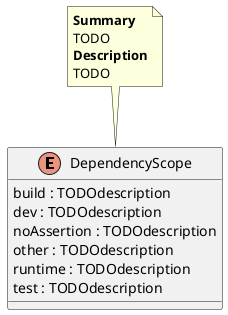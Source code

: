 @startuml
enum DependencyScope {
    build : TODOdescription
    dev : TODOdescription
    noAssertion : TODOdescription
    other : TODOdescription
    runtime : TODOdescription
    test : TODOdescription
}
note top of DependencyScope
<b>Summary</b>
TODO
<b>Description</b>
TODO
end note
@enduml
